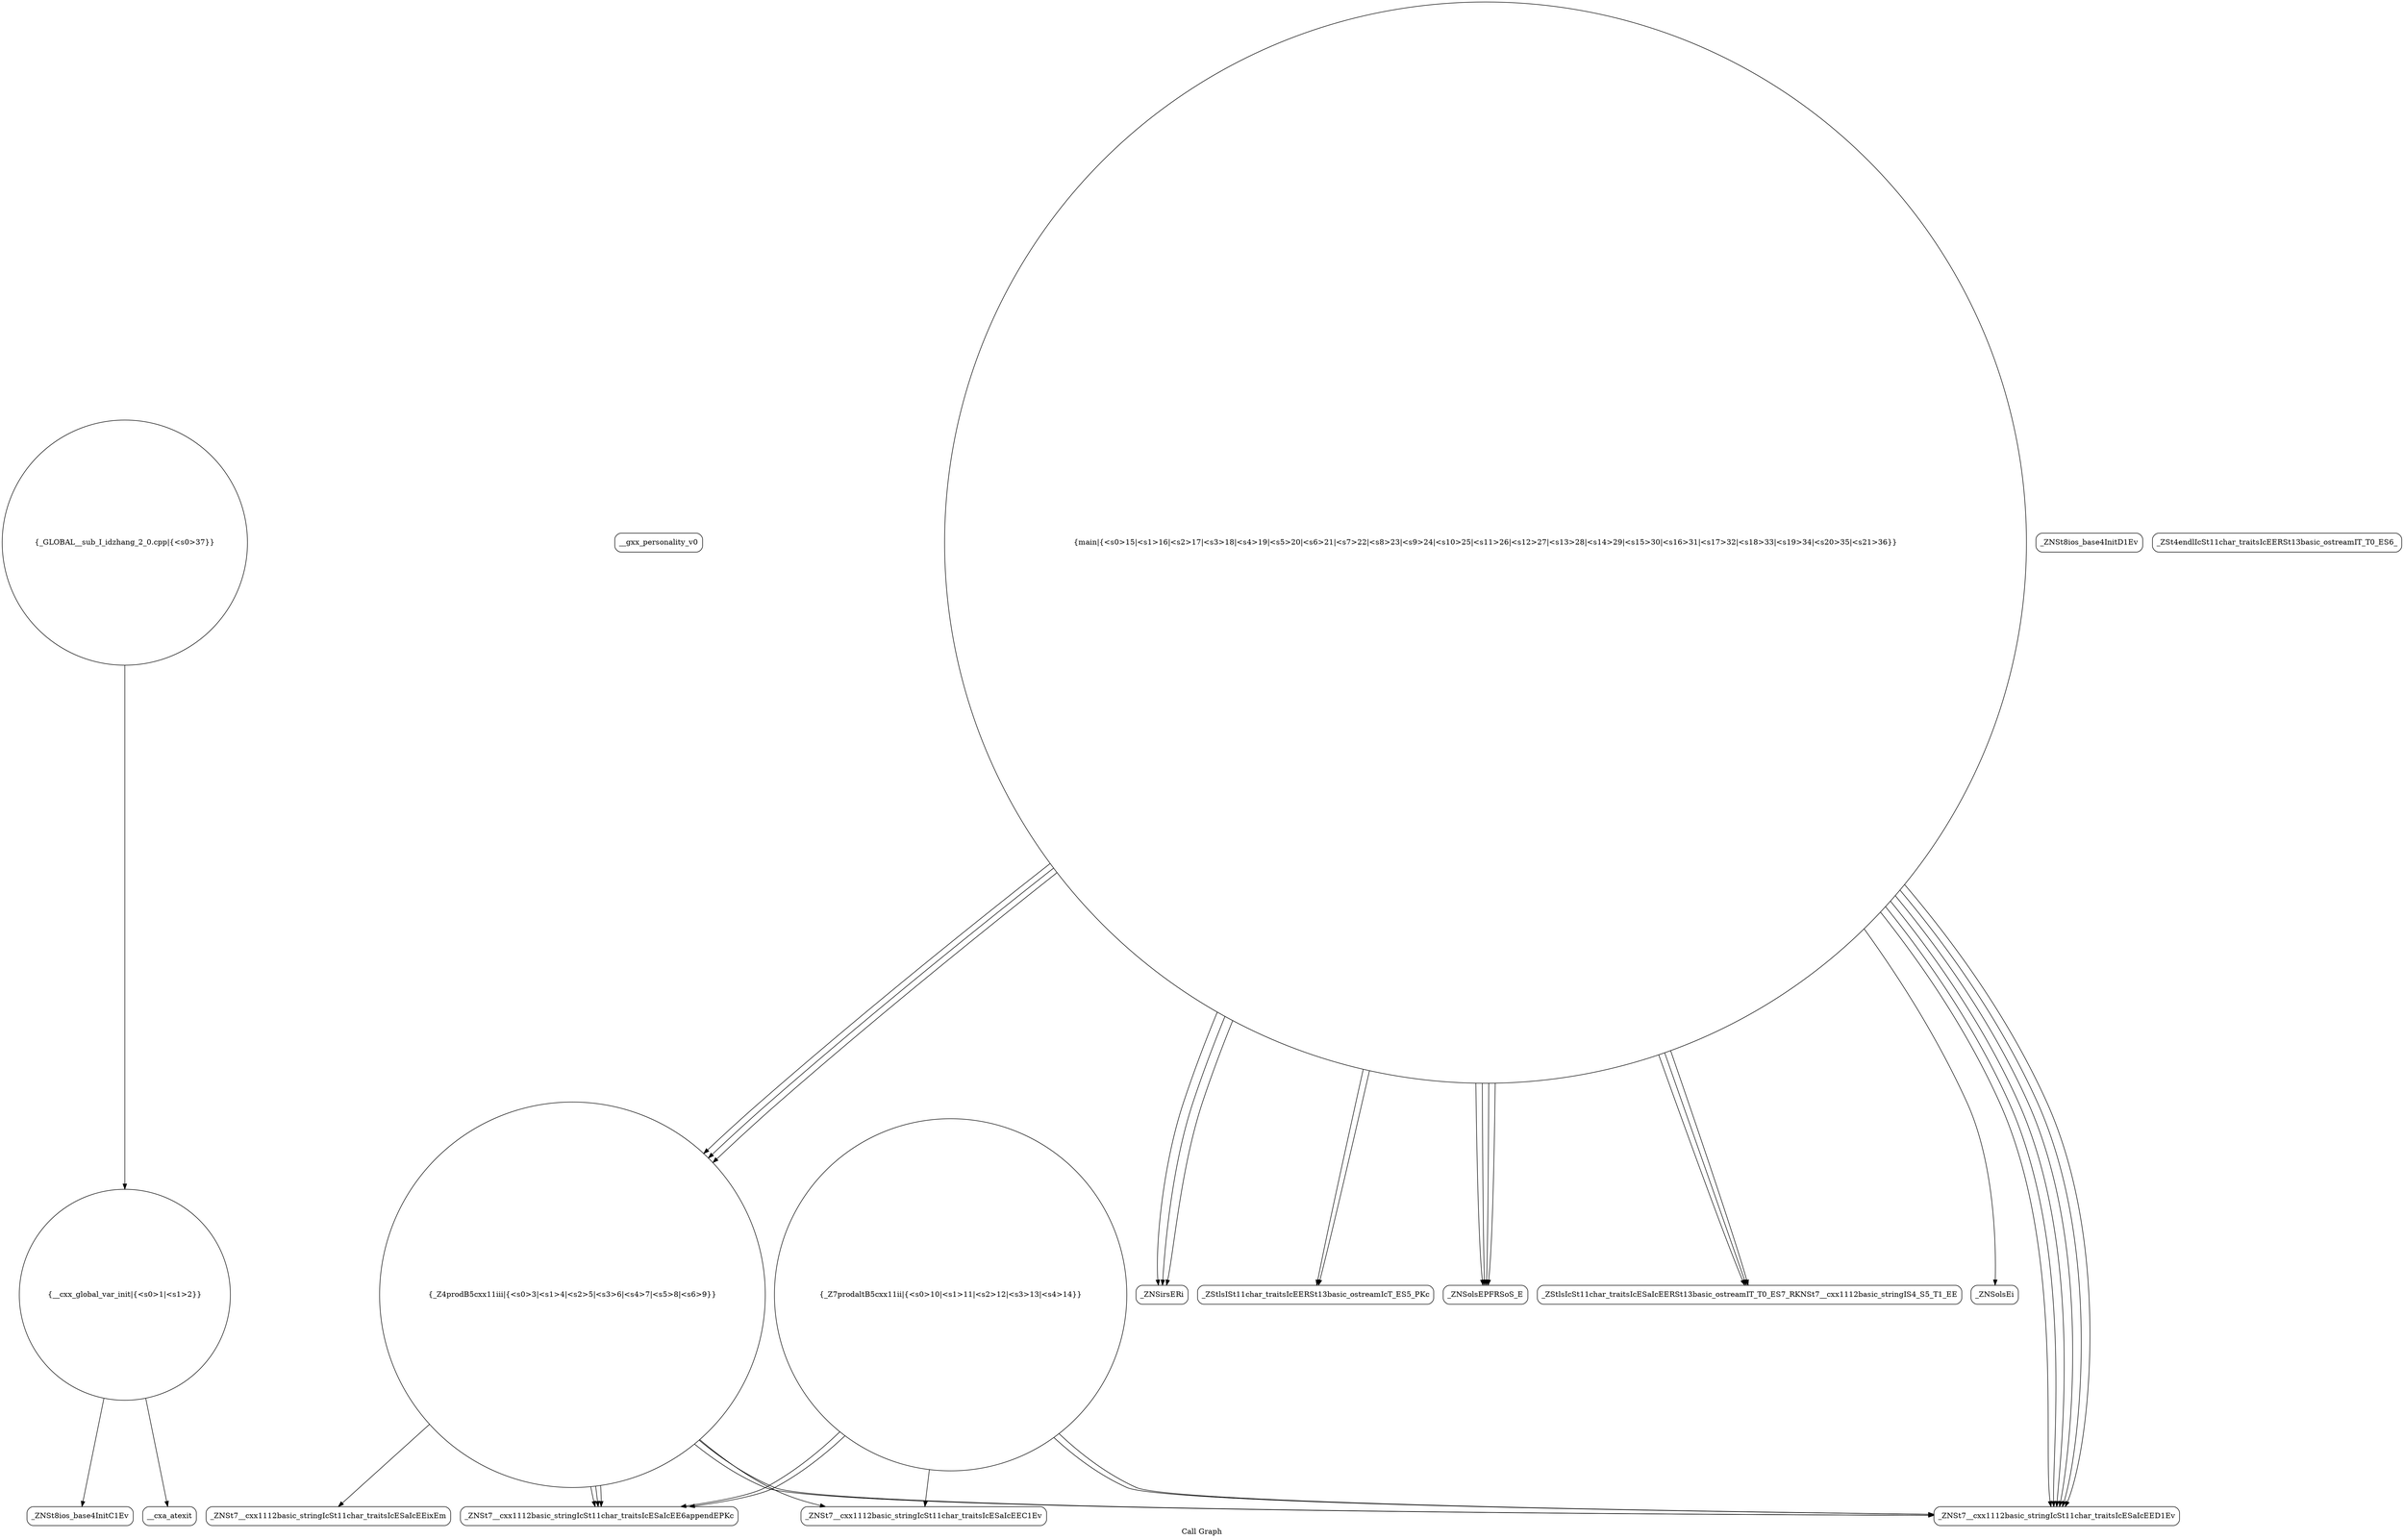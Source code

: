 digraph "Call Graph" {
	label="Call Graph";

	Node0x55babb52ad20 [shape=record,shape=circle,label="{__cxx_global_var_init|{<s0>1|<s1>2}}"];
	Node0x55babb52ad20:s0 -> Node0x55babb52b1b0[color=black];
	Node0x55babb52ad20:s1 -> Node0x55babb52b2b0[color=black];
	Node0x55babb52b4b0 [shape=record,shape=Mrecord,label="{__gxx_personality_v0}"];
	Node0x55babb52b830 [shape=record,shape=Mrecord,label="{_ZNSolsEi}"];
	Node0x55babb52b230 [shape=record,shape=Mrecord,label="{_ZNSt8ios_base4InitD1Ev}"];
	Node0x55babb52b5b0 [shape=record,shape=Mrecord,label="{_ZNSt7__cxx1112basic_stringIcSt11char_traitsIcESaIcEED1Ev}"];
	Node0x55babb52b930 [shape=record,shape=Mrecord,label="{_ZSt4endlIcSt11char_traitsIcEERSt13basic_ostreamIT_T0_ES6_}"];
	Node0x55babb52b330 [shape=record,shape=circle,label="{_Z4prodB5cxx11iii|{<s0>3|<s1>4|<s2>5|<s3>6|<s4>7|<s5>8|<s6>9}}"];
	Node0x55babb52b330:s0 -> Node0x55babb52b3b0[color=black];
	Node0x55babb52b330:s1 -> Node0x55babb52b430[color=black];
	Node0x55babb52b330:s2 -> Node0x55babb52b5b0[color=black];
	Node0x55babb52b330:s3 -> Node0x55babb52b430[color=black];
	Node0x55babb52b330:s4 -> Node0x55babb52b430[color=black];
	Node0x55babb52b330:s5 -> Node0x55babb52b530[color=black];
	Node0x55babb52b330:s6 -> Node0x55babb52b5b0[color=black];
	Node0x55babb52b6b0 [shape=record,shape=circle,label="{main|{<s0>15|<s1>16|<s2>17|<s3>18|<s4>19|<s5>20|<s6>21|<s7>22|<s8>23|<s9>24|<s10>25|<s11>26|<s12>27|<s13>28|<s14>29|<s15>30|<s16>31|<s17>32|<s18>33|<s19>34|<s20>35|<s21>36}}"];
	Node0x55babb52b6b0:s0 -> Node0x55babb52b730[color=black];
	Node0x55babb52b6b0:s1 -> Node0x55babb52b730[color=black];
	Node0x55babb52b6b0:s2 -> Node0x55babb52b730[color=black];
	Node0x55babb52b6b0:s3 -> Node0x55babb52b7b0[color=black];
	Node0x55babb52b6b0:s4 -> Node0x55babb52b830[color=black];
	Node0x55babb52b6b0:s5 -> Node0x55babb52b7b0[color=black];
	Node0x55babb52b6b0:s6 -> Node0x55babb52b8b0[color=black];
	Node0x55babb52b6b0:s7 -> Node0x55babb52b330[color=black];
	Node0x55babb52b6b0:s8 -> Node0x55babb52b9b0[color=black];
	Node0x55babb52b6b0:s9 -> Node0x55babb52b8b0[color=black];
	Node0x55babb52b6b0:s10 -> Node0x55babb52b5b0[color=black];
	Node0x55babb52b6b0:s11 -> Node0x55babb52b330[color=black];
	Node0x55babb52b6b0:s12 -> Node0x55babb52b9b0[color=black];
	Node0x55babb52b6b0:s13 -> Node0x55babb52b8b0[color=black];
	Node0x55babb52b6b0:s14 -> Node0x55babb52b5b0[color=black];
	Node0x55babb52b6b0:s15 -> Node0x55babb52b5b0[color=black];
	Node0x55babb52b6b0:s16 -> Node0x55babb52b5b0[color=black];
	Node0x55babb52b6b0:s17 -> Node0x55babb52b330[color=black];
	Node0x55babb52b6b0:s18 -> Node0x55babb52b9b0[color=black];
	Node0x55babb52b6b0:s19 -> Node0x55babb52b8b0[color=black];
	Node0x55babb52b6b0:s20 -> Node0x55babb52b5b0[color=black];
	Node0x55babb52b6b0:s21 -> Node0x55babb52b5b0[color=black];
	Node0x55babb52ba30 [shape=record,shape=circle,label="{_GLOBAL__sub_I_idzhang_2_0.cpp|{<s0>37}}"];
	Node0x55babb52ba30:s0 -> Node0x55babb52ad20[color=black];
	Node0x55babb52b430 [shape=record,shape=Mrecord,label="{_ZNSt7__cxx1112basic_stringIcSt11char_traitsIcESaIcEE6appendEPKc}"];
	Node0x55babb52b7b0 [shape=record,shape=Mrecord,label="{_ZStlsISt11char_traitsIcEERSt13basic_ostreamIcT_ES5_PKc}"];
	Node0x55babb52b1b0 [shape=record,shape=Mrecord,label="{_ZNSt8ios_base4InitC1Ev}"];
	Node0x55babb52b530 [shape=record,shape=Mrecord,label="{_ZNSt7__cxx1112basic_stringIcSt11char_traitsIcESaIcEEixEm}"];
	Node0x55babb52b8b0 [shape=record,shape=Mrecord,label="{_ZNSolsEPFRSoS_E}"];
	Node0x55babb52b2b0 [shape=record,shape=Mrecord,label="{__cxa_atexit}"];
	Node0x55babb52b630 [shape=record,shape=circle,label="{_Z7prodaltB5cxx11ii|{<s0>10|<s1>11|<s2>12|<s3>13|<s4>14}}"];
	Node0x55babb52b630:s0 -> Node0x55babb52b3b0[color=black];
	Node0x55babb52b630:s1 -> Node0x55babb52b430[color=black];
	Node0x55babb52b630:s2 -> Node0x55babb52b5b0[color=black];
	Node0x55babb52b630:s3 -> Node0x55babb52b430[color=black];
	Node0x55babb52b630:s4 -> Node0x55babb52b5b0[color=black];
	Node0x55babb52b9b0 [shape=record,shape=Mrecord,label="{_ZStlsIcSt11char_traitsIcESaIcEERSt13basic_ostreamIT_T0_ES7_RKNSt7__cxx1112basic_stringIS4_S5_T1_EE}"];
	Node0x55babb52b3b0 [shape=record,shape=Mrecord,label="{_ZNSt7__cxx1112basic_stringIcSt11char_traitsIcESaIcEEC1Ev}"];
	Node0x55babb52b730 [shape=record,shape=Mrecord,label="{_ZNSirsERi}"];
}

